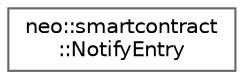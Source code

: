 digraph "Graphical Class Hierarchy"
{
 // LATEX_PDF_SIZE
  bgcolor="transparent";
  edge [fontname=Helvetica,fontsize=10,labelfontname=Helvetica,labelfontsize=10];
  node [fontname=Helvetica,fontsize=10,shape=box,height=0.2,width=0.4];
  rankdir="LR";
  Node0 [id="Node000000",label="neo::smartcontract\l::NotifyEntry",height=0.2,width=0.4,color="grey40", fillcolor="white", style="filled",URL="$structneo_1_1smartcontract_1_1_notify_entry.html",tooltip="Represents a notification from smart contract execution."];
}
